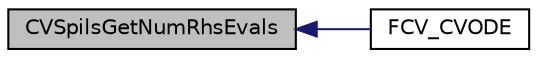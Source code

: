 digraph "CVSpilsGetNumRhsEvals"
{
  edge [fontname="Helvetica",fontsize="10",labelfontname="Helvetica",labelfontsize="10"];
  node [fontname="Helvetica",fontsize="10",shape=record];
  rankdir="LR";
  Node19 [label="CVSpilsGetNumRhsEvals",height=0.2,width=0.4,color="black", fillcolor="grey75", style="filled", fontcolor="black"];
  Node19 -> Node20 [dir="back",color="midnightblue",fontsize="10",style="solid",fontname="Helvetica"];
  Node20 [label="FCV_CVODE",height=0.2,width=0.4,color="black", fillcolor="white", style="filled",URL="$df/dc9/fcvode_8h.html#aa2bf3f087ad603311d471be8a522feac"];
}
